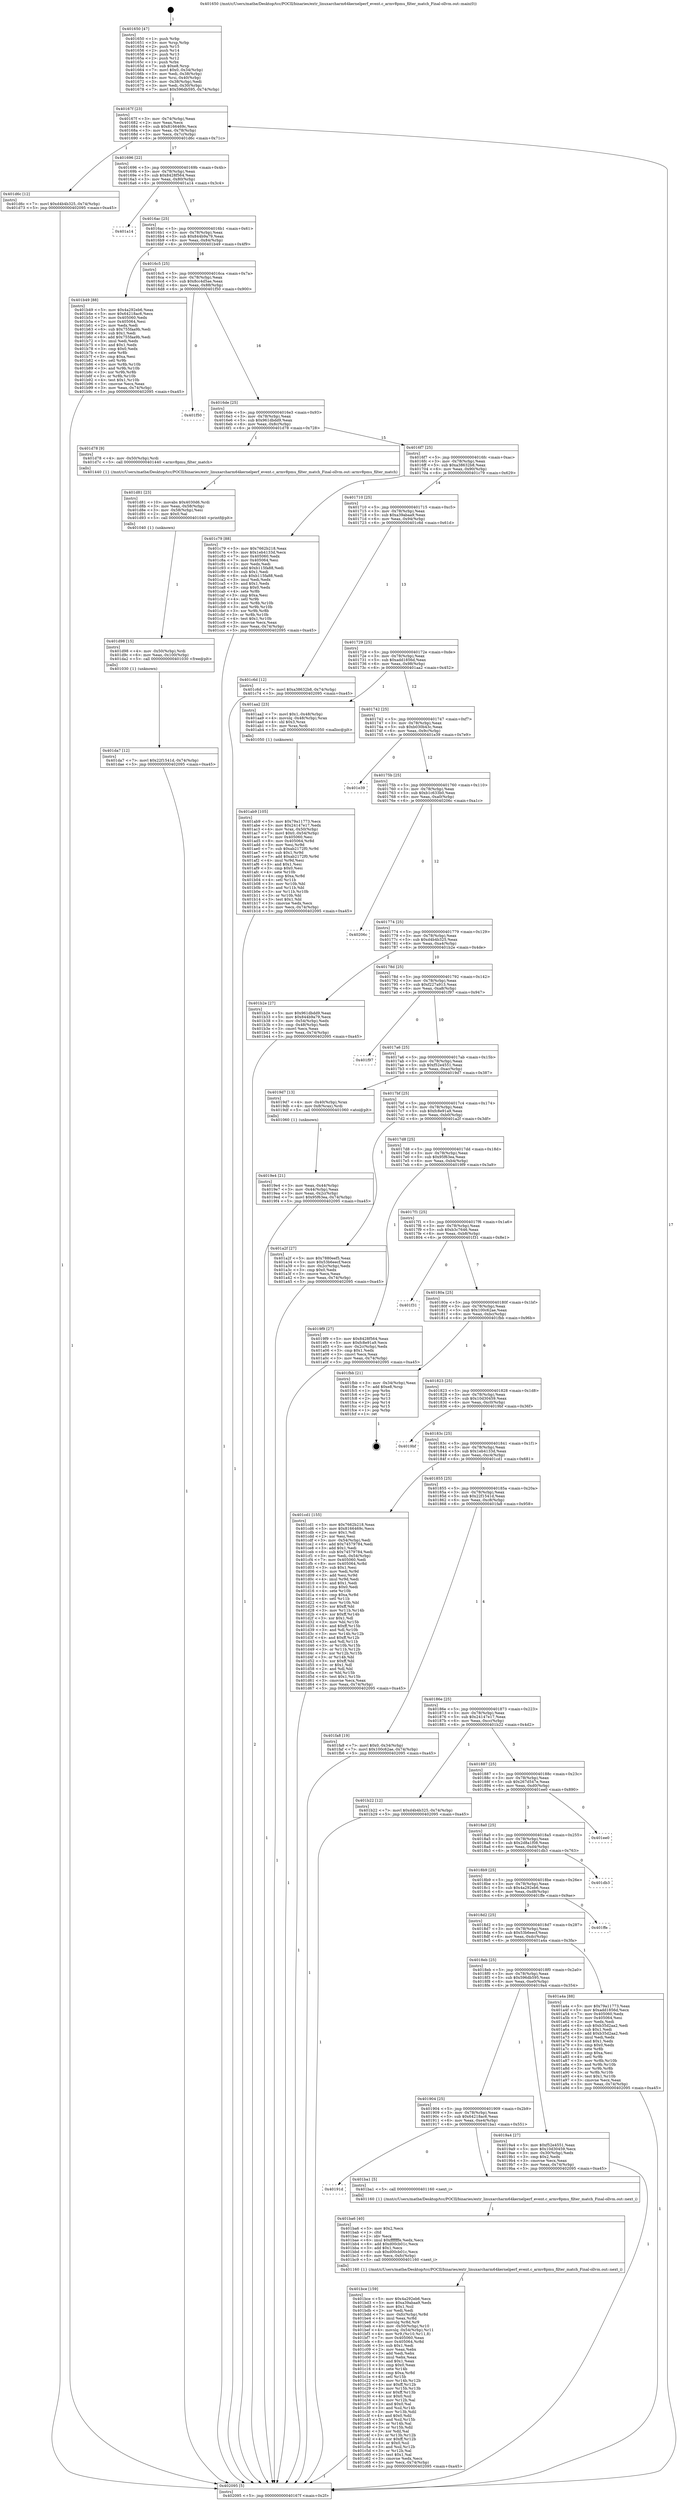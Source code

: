 digraph "0x401650" {
  label = "0x401650 (/mnt/c/Users/mathe/Desktop/tcc/POCII/binaries/extr_linuxarcharm64kernelperf_event.c_armv8pmu_filter_match_Final-ollvm.out::main(0))"
  labelloc = "t"
  node[shape=record]

  Entry [label="",width=0.3,height=0.3,shape=circle,fillcolor=black,style=filled]
  "0x40167f" [label="{
     0x40167f [23]\l
     | [instrs]\l
     &nbsp;&nbsp;0x40167f \<+3\>: mov -0x74(%rbp),%eax\l
     &nbsp;&nbsp;0x401682 \<+2\>: mov %eax,%ecx\l
     &nbsp;&nbsp;0x401684 \<+6\>: sub $0x8166469c,%ecx\l
     &nbsp;&nbsp;0x40168a \<+3\>: mov %eax,-0x78(%rbp)\l
     &nbsp;&nbsp;0x40168d \<+3\>: mov %ecx,-0x7c(%rbp)\l
     &nbsp;&nbsp;0x401690 \<+6\>: je 0000000000401d6c \<main+0x71c\>\l
  }"]
  "0x401d6c" [label="{
     0x401d6c [12]\l
     | [instrs]\l
     &nbsp;&nbsp;0x401d6c \<+7\>: movl $0xd4b4b325,-0x74(%rbp)\l
     &nbsp;&nbsp;0x401d73 \<+5\>: jmp 0000000000402095 \<main+0xa45\>\l
  }"]
  "0x401696" [label="{
     0x401696 [22]\l
     | [instrs]\l
     &nbsp;&nbsp;0x401696 \<+5\>: jmp 000000000040169b \<main+0x4b\>\l
     &nbsp;&nbsp;0x40169b \<+3\>: mov -0x78(%rbp),%eax\l
     &nbsp;&nbsp;0x40169e \<+5\>: sub $0x8428f564,%eax\l
     &nbsp;&nbsp;0x4016a3 \<+3\>: mov %eax,-0x80(%rbp)\l
     &nbsp;&nbsp;0x4016a6 \<+6\>: je 0000000000401a14 \<main+0x3c4\>\l
  }"]
  Exit [label="",width=0.3,height=0.3,shape=circle,fillcolor=black,style=filled,peripheries=2]
  "0x401a14" [label="{
     0x401a14\l
  }", style=dashed]
  "0x4016ac" [label="{
     0x4016ac [25]\l
     | [instrs]\l
     &nbsp;&nbsp;0x4016ac \<+5\>: jmp 00000000004016b1 \<main+0x61\>\l
     &nbsp;&nbsp;0x4016b1 \<+3\>: mov -0x78(%rbp),%eax\l
     &nbsp;&nbsp;0x4016b4 \<+5\>: sub $0x844b9a79,%eax\l
     &nbsp;&nbsp;0x4016b9 \<+6\>: mov %eax,-0x84(%rbp)\l
     &nbsp;&nbsp;0x4016bf \<+6\>: je 0000000000401b49 \<main+0x4f9\>\l
  }"]
  "0x401da7" [label="{
     0x401da7 [12]\l
     | [instrs]\l
     &nbsp;&nbsp;0x401da7 \<+7\>: movl $0x22f1541d,-0x74(%rbp)\l
     &nbsp;&nbsp;0x401dae \<+5\>: jmp 0000000000402095 \<main+0xa45\>\l
  }"]
  "0x401b49" [label="{
     0x401b49 [88]\l
     | [instrs]\l
     &nbsp;&nbsp;0x401b49 \<+5\>: mov $0x4a292eb6,%eax\l
     &nbsp;&nbsp;0x401b4e \<+5\>: mov $0x64218ac6,%ecx\l
     &nbsp;&nbsp;0x401b53 \<+7\>: mov 0x405060,%edx\l
     &nbsp;&nbsp;0x401b5a \<+7\>: mov 0x405064,%esi\l
     &nbsp;&nbsp;0x401b61 \<+2\>: mov %edx,%edi\l
     &nbsp;&nbsp;0x401b63 \<+6\>: sub $0x755faa9b,%edi\l
     &nbsp;&nbsp;0x401b69 \<+3\>: sub $0x1,%edi\l
     &nbsp;&nbsp;0x401b6c \<+6\>: add $0x755faa9b,%edi\l
     &nbsp;&nbsp;0x401b72 \<+3\>: imul %edi,%edx\l
     &nbsp;&nbsp;0x401b75 \<+3\>: and $0x1,%edx\l
     &nbsp;&nbsp;0x401b78 \<+3\>: cmp $0x0,%edx\l
     &nbsp;&nbsp;0x401b7b \<+4\>: sete %r8b\l
     &nbsp;&nbsp;0x401b7f \<+3\>: cmp $0xa,%esi\l
     &nbsp;&nbsp;0x401b82 \<+4\>: setl %r9b\l
     &nbsp;&nbsp;0x401b86 \<+3\>: mov %r8b,%r10b\l
     &nbsp;&nbsp;0x401b89 \<+3\>: and %r9b,%r10b\l
     &nbsp;&nbsp;0x401b8c \<+3\>: xor %r9b,%r8b\l
     &nbsp;&nbsp;0x401b8f \<+3\>: or %r8b,%r10b\l
     &nbsp;&nbsp;0x401b92 \<+4\>: test $0x1,%r10b\l
     &nbsp;&nbsp;0x401b96 \<+3\>: cmovne %ecx,%eax\l
     &nbsp;&nbsp;0x401b99 \<+3\>: mov %eax,-0x74(%rbp)\l
     &nbsp;&nbsp;0x401b9c \<+5\>: jmp 0000000000402095 \<main+0xa45\>\l
  }"]
  "0x4016c5" [label="{
     0x4016c5 [25]\l
     | [instrs]\l
     &nbsp;&nbsp;0x4016c5 \<+5\>: jmp 00000000004016ca \<main+0x7a\>\l
     &nbsp;&nbsp;0x4016ca \<+3\>: mov -0x78(%rbp),%eax\l
     &nbsp;&nbsp;0x4016cd \<+5\>: sub $0x8cc4d5ae,%eax\l
     &nbsp;&nbsp;0x4016d2 \<+6\>: mov %eax,-0x88(%rbp)\l
     &nbsp;&nbsp;0x4016d8 \<+6\>: je 0000000000401f50 \<main+0x900\>\l
  }"]
  "0x401d98" [label="{
     0x401d98 [15]\l
     | [instrs]\l
     &nbsp;&nbsp;0x401d98 \<+4\>: mov -0x50(%rbp),%rdi\l
     &nbsp;&nbsp;0x401d9c \<+6\>: mov %eax,-0x100(%rbp)\l
     &nbsp;&nbsp;0x401da2 \<+5\>: call 0000000000401030 \<free@plt\>\l
     | [calls]\l
     &nbsp;&nbsp;0x401030 \{1\} (unknown)\l
  }"]
  "0x401f50" [label="{
     0x401f50\l
  }", style=dashed]
  "0x4016de" [label="{
     0x4016de [25]\l
     | [instrs]\l
     &nbsp;&nbsp;0x4016de \<+5\>: jmp 00000000004016e3 \<main+0x93\>\l
     &nbsp;&nbsp;0x4016e3 \<+3\>: mov -0x78(%rbp),%eax\l
     &nbsp;&nbsp;0x4016e6 \<+5\>: sub $0x961dbdd9,%eax\l
     &nbsp;&nbsp;0x4016eb \<+6\>: mov %eax,-0x8c(%rbp)\l
     &nbsp;&nbsp;0x4016f1 \<+6\>: je 0000000000401d78 \<main+0x728\>\l
  }"]
  "0x401d81" [label="{
     0x401d81 [23]\l
     | [instrs]\l
     &nbsp;&nbsp;0x401d81 \<+10\>: movabs $0x4030d6,%rdi\l
     &nbsp;&nbsp;0x401d8b \<+3\>: mov %eax,-0x58(%rbp)\l
     &nbsp;&nbsp;0x401d8e \<+3\>: mov -0x58(%rbp),%esi\l
     &nbsp;&nbsp;0x401d91 \<+2\>: mov $0x0,%al\l
     &nbsp;&nbsp;0x401d93 \<+5\>: call 0000000000401040 \<printf@plt\>\l
     | [calls]\l
     &nbsp;&nbsp;0x401040 \{1\} (unknown)\l
  }"]
  "0x401d78" [label="{
     0x401d78 [9]\l
     | [instrs]\l
     &nbsp;&nbsp;0x401d78 \<+4\>: mov -0x50(%rbp),%rdi\l
     &nbsp;&nbsp;0x401d7c \<+5\>: call 0000000000401440 \<armv8pmu_filter_match\>\l
     | [calls]\l
     &nbsp;&nbsp;0x401440 \{1\} (/mnt/c/Users/mathe/Desktop/tcc/POCII/binaries/extr_linuxarcharm64kernelperf_event.c_armv8pmu_filter_match_Final-ollvm.out::armv8pmu_filter_match)\l
  }"]
  "0x4016f7" [label="{
     0x4016f7 [25]\l
     | [instrs]\l
     &nbsp;&nbsp;0x4016f7 \<+5\>: jmp 00000000004016fc \<main+0xac\>\l
     &nbsp;&nbsp;0x4016fc \<+3\>: mov -0x78(%rbp),%eax\l
     &nbsp;&nbsp;0x4016ff \<+5\>: sub $0xa38632b8,%eax\l
     &nbsp;&nbsp;0x401704 \<+6\>: mov %eax,-0x90(%rbp)\l
     &nbsp;&nbsp;0x40170a \<+6\>: je 0000000000401c79 \<main+0x629\>\l
  }"]
  "0x401bce" [label="{
     0x401bce [159]\l
     | [instrs]\l
     &nbsp;&nbsp;0x401bce \<+5\>: mov $0x4a292eb6,%ecx\l
     &nbsp;&nbsp;0x401bd3 \<+5\>: mov $0xa39abaa9,%edx\l
     &nbsp;&nbsp;0x401bd8 \<+3\>: mov $0x1,%sil\l
     &nbsp;&nbsp;0x401bdb \<+2\>: xor %edi,%edi\l
     &nbsp;&nbsp;0x401bdd \<+7\>: mov -0xfc(%rbp),%r8d\l
     &nbsp;&nbsp;0x401be4 \<+4\>: imul %eax,%r8d\l
     &nbsp;&nbsp;0x401be8 \<+3\>: movslq %r8d,%r9\l
     &nbsp;&nbsp;0x401beb \<+4\>: mov -0x50(%rbp),%r10\l
     &nbsp;&nbsp;0x401bef \<+4\>: movslq -0x54(%rbp),%r11\l
     &nbsp;&nbsp;0x401bf3 \<+4\>: mov %r9,(%r10,%r11,8)\l
     &nbsp;&nbsp;0x401bf7 \<+7\>: mov 0x405060,%eax\l
     &nbsp;&nbsp;0x401bfe \<+8\>: mov 0x405064,%r8d\l
     &nbsp;&nbsp;0x401c06 \<+3\>: sub $0x1,%edi\l
     &nbsp;&nbsp;0x401c09 \<+2\>: mov %eax,%ebx\l
     &nbsp;&nbsp;0x401c0b \<+2\>: add %edi,%ebx\l
     &nbsp;&nbsp;0x401c0d \<+3\>: imul %ebx,%eax\l
     &nbsp;&nbsp;0x401c10 \<+3\>: and $0x1,%eax\l
     &nbsp;&nbsp;0x401c13 \<+3\>: cmp $0x0,%eax\l
     &nbsp;&nbsp;0x401c16 \<+4\>: sete %r14b\l
     &nbsp;&nbsp;0x401c1a \<+4\>: cmp $0xa,%r8d\l
     &nbsp;&nbsp;0x401c1e \<+4\>: setl %r15b\l
     &nbsp;&nbsp;0x401c22 \<+3\>: mov %r14b,%r12b\l
     &nbsp;&nbsp;0x401c25 \<+4\>: xor $0xff,%r12b\l
     &nbsp;&nbsp;0x401c29 \<+3\>: mov %r15b,%r13b\l
     &nbsp;&nbsp;0x401c2c \<+4\>: xor $0xff,%r13b\l
     &nbsp;&nbsp;0x401c30 \<+4\>: xor $0x0,%sil\l
     &nbsp;&nbsp;0x401c34 \<+3\>: mov %r12b,%al\l
     &nbsp;&nbsp;0x401c37 \<+2\>: and $0x0,%al\l
     &nbsp;&nbsp;0x401c39 \<+3\>: and %sil,%r14b\l
     &nbsp;&nbsp;0x401c3c \<+3\>: mov %r13b,%dil\l
     &nbsp;&nbsp;0x401c3f \<+4\>: and $0x0,%dil\l
     &nbsp;&nbsp;0x401c43 \<+3\>: and %sil,%r15b\l
     &nbsp;&nbsp;0x401c46 \<+3\>: or %r14b,%al\l
     &nbsp;&nbsp;0x401c49 \<+3\>: or %r15b,%dil\l
     &nbsp;&nbsp;0x401c4c \<+3\>: xor %dil,%al\l
     &nbsp;&nbsp;0x401c4f \<+3\>: or %r13b,%r12b\l
     &nbsp;&nbsp;0x401c52 \<+4\>: xor $0xff,%r12b\l
     &nbsp;&nbsp;0x401c56 \<+4\>: or $0x0,%sil\l
     &nbsp;&nbsp;0x401c5a \<+3\>: and %sil,%r12b\l
     &nbsp;&nbsp;0x401c5d \<+3\>: or %r12b,%al\l
     &nbsp;&nbsp;0x401c60 \<+2\>: test $0x1,%al\l
     &nbsp;&nbsp;0x401c62 \<+3\>: cmovne %edx,%ecx\l
     &nbsp;&nbsp;0x401c65 \<+3\>: mov %ecx,-0x74(%rbp)\l
     &nbsp;&nbsp;0x401c68 \<+5\>: jmp 0000000000402095 \<main+0xa45\>\l
  }"]
  "0x401c79" [label="{
     0x401c79 [88]\l
     | [instrs]\l
     &nbsp;&nbsp;0x401c79 \<+5\>: mov $0x7662b218,%eax\l
     &nbsp;&nbsp;0x401c7e \<+5\>: mov $0x1eb4133d,%ecx\l
     &nbsp;&nbsp;0x401c83 \<+7\>: mov 0x405060,%edx\l
     &nbsp;&nbsp;0x401c8a \<+7\>: mov 0x405064,%esi\l
     &nbsp;&nbsp;0x401c91 \<+2\>: mov %edx,%edi\l
     &nbsp;&nbsp;0x401c93 \<+6\>: add $0xb115fa88,%edi\l
     &nbsp;&nbsp;0x401c99 \<+3\>: sub $0x1,%edi\l
     &nbsp;&nbsp;0x401c9c \<+6\>: sub $0xb115fa88,%edi\l
     &nbsp;&nbsp;0x401ca2 \<+3\>: imul %edi,%edx\l
     &nbsp;&nbsp;0x401ca5 \<+3\>: and $0x1,%edx\l
     &nbsp;&nbsp;0x401ca8 \<+3\>: cmp $0x0,%edx\l
     &nbsp;&nbsp;0x401cab \<+4\>: sete %r8b\l
     &nbsp;&nbsp;0x401caf \<+3\>: cmp $0xa,%esi\l
     &nbsp;&nbsp;0x401cb2 \<+4\>: setl %r9b\l
     &nbsp;&nbsp;0x401cb6 \<+3\>: mov %r8b,%r10b\l
     &nbsp;&nbsp;0x401cb9 \<+3\>: and %r9b,%r10b\l
     &nbsp;&nbsp;0x401cbc \<+3\>: xor %r9b,%r8b\l
     &nbsp;&nbsp;0x401cbf \<+3\>: or %r8b,%r10b\l
     &nbsp;&nbsp;0x401cc2 \<+4\>: test $0x1,%r10b\l
     &nbsp;&nbsp;0x401cc6 \<+3\>: cmovne %ecx,%eax\l
     &nbsp;&nbsp;0x401cc9 \<+3\>: mov %eax,-0x74(%rbp)\l
     &nbsp;&nbsp;0x401ccc \<+5\>: jmp 0000000000402095 \<main+0xa45\>\l
  }"]
  "0x401710" [label="{
     0x401710 [25]\l
     | [instrs]\l
     &nbsp;&nbsp;0x401710 \<+5\>: jmp 0000000000401715 \<main+0xc5\>\l
     &nbsp;&nbsp;0x401715 \<+3\>: mov -0x78(%rbp),%eax\l
     &nbsp;&nbsp;0x401718 \<+5\>: sub $0xa39abaa9,%eax\l
     &nbsp;&nbsp;0x40171d \<+6\>: mov %eax,-0x94(%rbp)\l
     &nbsp;&nbsp;0x401723 \<+6\>: je 0000000000401c6d \<main+0x61d\>\l
  }"]
  "0x401ba6" [label="{
     0x401ba6 [40]\l
     | [instrs]\l
     &nbsp;&nbsp;0x401ba6 \<+5\>: mov $0x2,%ecx\l
     &nbsp;&nbsp;0x401bab \<+1\>: cltd\l
     &nbsp;&nbsp;0x401bac \<+2\>: idiv %ecx\l
     &nbsp;&nbsp;0x401bae \<+6\>: imul $0xfffffffe,%edx,%ecx\l
     &nbsp;&nbsp;0x401bb4 \<+6\>: add $0xd00cb01c,%ecx\l
     &nbsp;&nbsp;0x401bba \<+3\>: add $0x1,%ecx\l
     &nbsp;&nbsp;0x401bbd \<+6\>: sub $0xd00cb01c,%ecx\l
     &nbsp;&nbsp;0x401bc3 \<+6\>: mov %ecx,-0xfc(%rbp)\l
     &nbsp;&nbsp;0x401bc9 \<+5\>: call 0000000000401160 \<next_i\>\l
     | [calls]\l
     &nbsp;&nbsp;0x401160 \{1\} (/mnt/c/Users/mathe/Desktop/tcc/POCII/binaries/extr_linuxarcharm64kernelperf_event.c_armv8pmu_filter_match_Final-ollvm.out::next_i)\l
  }"]
  "0x401c6d" [label="{
     0x401c6d [12]\l
     | [instrs]\l
     &nbsp;&nbsp;0x401c6d \<+7\>: movl $0xa38632b8,-0x74(%rbp)\l
     &nbsp;&nbsp;0x401c74 \<+5\>: jmp 0000000000402095 \<main+0xa45\>\l
  }"]
  "0x401729" [label="{
     0x401729 [25]\l
     | [instrs]\l
     &nbsp;&nbsp;0x401729 \<+5\>: jmp 000000000040172e \<main+0xde\>\l
     &nbsp;&nbsp;0x40172e \<+3\>: mov -0x78(%rbp),%eax\l
     &nbsp;&nbsp;0x401731 \<+5\>: sub $0xadd1856d,%eax\l
     &nbsp;&nbsp;0x401736 \<+6\>: mov %eax,-0x98(%rbp)\l
     &nbsp;&nbsp;0x40173c \<+6\>: je 0000000000401aa2 \<main+0x452\>\l
  }"]
  "0x40191d" [label="{
     0x40191d\l
  }", style=dashed]
  "0x401aa2" [label="{
     0x401aa2 [23]\l
     | [instrs]\l
     &nbsp;&nbsp;0x401aa2 \<+7\>: movl $0x1,-0x48(%rbp)\l
     &nbsp;&nbsp;0x401aa9 \<+4\>: movslq -0x48(%rbp),%rax\l
     &nbsp;&nbsp;0x401aad \<+4\>: shl $0x3,%rax\l
     &nbsp;&nbsp;0x401ab1 \<+3\>: mov %rax,%rdi\l
     &nbsp;&nbsp;0x401ab4 \<+5\>: call 0000000000401050 \<malloc@plt\>\l
     | [calls]\l
     &nbsp;&nbsp;0x401050 \{1\} (unknown)\l
  }"]
  "0x401742" [label="{
     0x401742 [25]\l
     | [instrs]\l
     &nbsp;&nbsp;0x401742 \<+5\>: jmp 0000000000401747 \<main+0xf7\>\l
     &nbsp;&nbsp;0x401747 \<+3\>: mov -0x78(%rbp),%eax\l
     &nbsp;&nbsp;0x40174a \<+5\>: sub $0xb030b43c,%eax\l
     &nbsp;&nbsp;0x40174f \<+6\>: mov %eax,-0x9c(%rbp)\l
     &nbsp;&nbsp;0x401755 \<+6\>: je 0000000000401e39 \<main+0x7e9\>\l
  }"]
  "0x401ba1" [label="{
     0x401ba1 [5]\l
     | [instrs]\l
     &nbsp;&nbsp;0x401ba1 \<+5\>: call 0000000000401160 \<next_i\>\l
     | [calls]\l
     &nbsp;&nbsp;0x401160 \{1\} (/mnt/c/Users/mathe/Desktop/tcc/POCII/binaries/extr_linuxarcharm64kernelperf_event.c_armv8pmu_filter_match_Final-ollvm.out::next_i)\l
  }"]
  "0x401e39" [label="{
     0x401e39\l
  }", style=dashed]
  "0x40175b" [label="{
     0x40175b [25]\l
     | [instrs]\l
     &nbsp;&nbsp;0x40175b \<+5\>: jmp 0000000000401760 \<main+0x110\>\l
     &nbsp;&nbsp;0x401760 \<+3\>: mov -0x78(%rbp),%eax\l
     &nbsp;&nbsp;0x401763 \<+5\>: sub $0xb1c633b0,%eax\l
     &nbsp;&nbsp;0x401768 \<+6\>: mov %eax,-0xa0(%rbp)\l
     &nbsp;&nbsp;0x40176e \<+6\>: je 000000000040206c \<main+0xa1c\>\l
  }"]
  "0x401ab9" [label="{
     0x401ab9 [105]\l
     | [instrs]\l
     &nbsp;&nbsp;0x401ab9 \<+5\>: mov $0x79a11773,%ecx\l
     &nbsp;&nbsp;0x401abe \<+5\>: mov $0x24147e17,%edx\l
     &nbsp;&nbsp;0x401ac3 \<+4\>: mov %rax,-0x50(%rbp)\l
     &nbsp;&nbsp;0x401ac7 \<+7\>: movl $0x0,-0x54(%rbp)\l
     &nbsp;&nbsp;0x401ace \<+7\>: mov 0x405060,%esi\l
     &nbsp;&nbsp;0x401ad5 \<+8\>: mov 0x405064,%r8d\l
     &nbsp;&nbsp;0x401add \<+3\>: mov %esi,%r9d\l
     &nbsp;&nbsp;0x401ae0 \<+7\>: sub $0xab2172f0,%r9d\l
     &nbsp;&nbsp;0x401ae7 \<+4\>: sub $0x1,%r9d\l
     &nbsp;&nbsp;0x401aeb \<+7\>: add $0xab2172f0,%r9d\l
     &nbsp;&nbsp;0x401af2 \<+4\>: imul %r9d,%esi\l
     &nbsp;&nbsp;0x401af6 \<+3\>: and $0x1,%esi\l
     &nbsp;&nbsp;0x401af9 \<+3\>: cmp $0x0,%esi\l
     &nbsp;&nbsp;0x401afc \<+4\>: sete %r10b\l
     &nbsp;&nbsp;0x401b00 \<+4\>: cmp $0xa,%r8d\l
     &nbsp;&nbsp;0x401b04 \<+4\>: setl %r11b\l
     &nbsp;&nbsp;0x401b08 \<+3\>: mov %r10b,%bl\l
     &nbsp;&nbsp;0x401b0b \<+3\>: and %r11b,%bl\l
     &nbsp;&nbsp;0x401b0e \<+3\>: xor %r11b,%r10b\l
     &nbsp;&nbsp;0x401b11 \<+3\>: or %r10b,%bl\l
     &nbsp;&nbsp;0x401b14 \<+3\>: test $0x1,%bl\l
     &nbsp;&nbsp;0x401b17 \<+3\>: cmovne %edx,%ecx\l
     &nbsp;&nbsp;0x401b1a \<+3\>: mov %ecx,-0x74(%rbp)\l
     &nbsp;&nbsp;0x401b1d \<+5\>: jmp 0000000000402095 \<main+0xa45\>\l
  }"]
  "0x40206c" [label="{
     0x40206c\l
  }", style=dashed]
  "0x401774" [label="{
     0x401774 [25]\l
     | [instrs]\l
     &nbsp;&nbsp;0x401774 \<+5\>: jmp 0000000000401779 \<main+0x129\>\l
     &nbsp;&nbsp;0x401779 \<+3\>: mov -0x78(%rbp),%eax\l
     &nbsp;&nbsp;0x40177c \<+5\>: sub $0xd4b4b325,%eax\l
     &nbsp;&nbsp;0x401781 \<+6\>: mov %eax,-0xa4(%rbp)\l
     &nbsp;&nbsp;0x401787 \<+6\>: je 0000000000401b2e \<main+0x4de\>\l
  }"]
  "0x4019e4" [label="{
     0x4019e4 [21]\l
     | [instrs]\l
     &nbsp;&nbsp;0x4019e4 \<+3\>: mov %eax,-0x44(%rbp)\l
     &nbsp;&nbsp;0x4019e7 \<+3\>: mov -0x44(%rbp),%eax\l
     &nbsp;&nbsp;0x4019ea \<+3\>: mov %eax,-0x2c(%rbp)\l
     &nbsp;&nbsp;0x4019ed \<+7\>: movl $0x95f63ea,-0x74(%rbp)\l
     &nbsp;&nbsp;0x4019f4 \<+5\>: jmp 0000000000402095 \<main+0xa45\>\l
  }"]
  "0x401b2e" [label="{
     0x401b2e [27]\l
     | [instrs]\l
     &nbsp;&nbsp;0x401b2e \<+5\>: mov $0x961dbdd9,%eax\l
     &nbsp;&nbsp;0x401b33 \<+5\>: mov $0x844b9a79,%ecx\l
     &nbsp;&nbsp;0x401b38 \<+3\>: mov -0x54(%rbp),%edx\l
     &nbsp;&nbsp;0x401b3b \<+3\>: cmp -0x48(%rbp),%edx\l
     &nbsp;&nbsp;0x401b3e \<+3\>: cmovl %ecx,%eax\l
     &nbsp;&nbsp;0x401b41 \<+3\>: mov %eax,-0x74(%rbp)\l
     &nbsp;&nbsp;0x401b44 \<+5\>: jmp 0000000000402095 \<main+0xa45\>\l
  }"]
  "0x40178d" [label="{
     0x40178d [25]\l
     | [instrs]\l
     &nbsp;&nbsp;0x40178d \<+5\>: jmp 0000000000401792 \<main+0x142\>\l
     &nbsp;&nbsp;0x401792 \<+3\>: mov -0x78(%rbp),%eax\l
     &nbsp;&nbsp;0x401795 \<+5\>: sub $0xf227a913,%eax\l
     &nbsp;&nbsp;0x40179a \<+6\>: mov %eax,-0xa8(%rbp)\l
     &nbsp;&nbsp;0x4017a0 \<+6\>: je 0000000000401f97 \<main+0x947\>\l
  }"]
  "0x401650" [label="{
     0x401650 [47]\l
     | [instrs]\l
     &nbsp;&nbsp;0x401650 \<+1\>: push %rbp\l
     &nbsp;&nbsp;0x401651 \<+3\>: mov %rsp,%rbp\l
     &nbsp;&nbsp;0x401654 \<+2\>: push %r15\l
     &nbsp;&nbsp;0x401656 \<+2\>: push %r14\l
     &nbsp;&nbsp;0x401658 \<+2\>: push %r13\l
     &nbsp;&nbsp;0x40165a \<+2\>: push %r12\l
     &nbsp;&nbsp;0x40165c \<+1\>: push %rbx\l
     &nbsp;&nbsp;0x40165d \<+7\>: sub $0xe8,%rsp\l
     &nbsp;&nbsp;0x401664 \<+7\>: movl $0x0,-0x34(%rbp)\l
     &nbsp;&nbsp;0x40166b \<+3\>: mov %edi,-0x38(%rbp)\l
     &nbsp;&nbsp;0x40166e \<+4\>: mov %rsi,-0x40(%rbp)\l
     &nbsp;&nbsp;0x401672 \<+3\>: mov -0x38(%rbp),%edi\l
     &nbsp;&nbsp;0x401675 \<+3\>: mov %edi,-0x30(%rbp)\l
     &nbsp;&nbsp;0x401678 \<+7\>: movl $0x596db595,-0x74(%rbp)\l
  }"]
  "0x401f97" [label="{
     0x401f97\l
  }", style=dashed]
  "0x4017a6" [label="{
     0x4017a6 [25]\l
     | [instrs]\l
     &nbsp;&nbsp;0x4017a6 \<+5\>: jmp 00000000004017ab \<main+0x15b\>\l
     &nbsp;&nbsp;0x4017ab \<+3\>: mov -0x78(%rbp),%eax\l
     &nbsp;&nbsp;0x4017ae \<+5\>: sub $0xf52e4551,%eax\l
     &nbsp;&nbsp;0x4017b3 \<+6\>: mov %eax,-0xac(%rbp)\l
     &nbsp;&nbsp;0x4017b9 \<+6\>: je 00000000004019d7 \<main+0x387\>\l
  }"]
  "0x402095" [label="{
     0x402095 [5]\l
     | [instrs]\l
     &nbsp;&nbsp;0x402095 \<+5\>: jmp 000000000040167f \<main+0x2f\>\l
  }"]
  "0x4019d7" [label="{
     0x4019d7 [13]\l
     | [instrs]\l
     &nbsp;&nbsp;0x4019d7 \<+4\>: mov -0x40(%rbp),%rax\l
     &nbsp;&nbsp;0x4019db \<+4\>: mov 0x8(%rax),%rdi\l
     &nbsp;&nbsp;0x4019df \<+5\>: call 0000000000401060 \<atoi@plt\>\l
     | [calls]\l
     &nbsp;&nbsp;0x401060 \{1\} (unknown)\l
  }"]
  "0x4017bf" [label="{
     0x4017bf [25]\l
     | [instrs]\l
     &nbsp;&nbsp;0x4017bf \<+5\>: jmp 00000000004017c4 \<main+0x174\>\l
     &nbsp;&nbsp;0x4017c4 \<+3\>: mov -0x78(%rbp),%eax\l
     &nbsp;&nbsp;0x4017c7 \<+5\>: sub $0xfc8e91a9,%eax\l
     &nbsp;&nbsp;0x4017cc \<+6\>: mov %eax,-0xb0(%rbp)\l
     &nbsp;&nbsp;0x4017d2 \<+6\>: je 0000000000401a2f \<main+0x3df\>\l
  }"]
  "0x401904" [label="{
     0x401904 [25]\l
     | [instrs]\l
     &nbsp;&nbsp;0x401904 \<+5\>: jmp 0000000000401909 \<main+0x2b9\>\l
     &nbsp;&nbsp;0x401909 \<+3\>: mov -0x78(%rbp),%eax\l
     &nbsp;&nbsp;0x40190c \<+5\>: sub $0x64218ac6,%eax\l
     &nbsp;&nbsp;0x401911 \<+6\>: mov %eax,-0xe4(%rbp)\l
     &nbsp;&nbsp;0x401917 \<+6\>: je 0000000000401ba1 \<main+0x551\>\l
  }"]
  "0x401a2f" [label="{
     0x401a2f [27]\l
     | [instrs]\l
     &nbsp;&nbsp;0x401a2f \<+5\>: mov $0x7880eef5,%eax\l
     &nbsp;&nbsp;0x401a34 \<+5\>: mov $0x53b6eecf,%ecx\l
     &nbsp;&nbsp;0x401a39 \<+3\>: mov -0x2c(%rbp),%edx\l
     &nbsp;&nbsp;0x401a3c \<+3\>: cmp $0x0,%edx\l
     &nbsp;&nbsp;0x401a3f \<+3\>: cmove %ecx,%eax\l
     &nbsp;&nbsp;0x401a42 \<+3\>: mov %eax,-0x74(%rbp)\l
     &nbsp;&nbsp;0x401a45 \<+5\>: jmp 0000000000402095 \<main+0xa45\>\l
  }"]
  "0x4017d8" [label="{
     0x4017d8 [25]\l
     | [instrs]\l
     &nbsp;&nbsp;0x4017d8 \<+5\>: jmp 00000000004017dd \<main+0x18d\>\l
     &nbsp;&nbsp;0x4017dd \<+3\>: mov -0x78(%rbp),%eax\l
     &nbsp;&nbsp;0x4017e0 \<+5\>: sub $0x95f63ea,%eax\l
     &nbsp;&nbsp;0x4017e5 \<+6\>: mov %eax,-0xb4(%rbp)\l
     &nbsp;&nbsp;0x4017eb \<+6\>: je 00000000004019f9 \<main+0x3a9\>\l
  }"]
  "0x4019a4" [label="{
     0x4019a4 [27]\l
     | [instrs]\l
     &nbsp;&nbsp;0x4019a4 \<+5\>: mov $0xf52e4551,%eax\l
     &nbsp;&nbsp;0x4019a9 \<+5\>: mov $0x10d30459,%ecx\l
     &nbsp;&nbsp;0x4019ae \<+3\>: mov -0x30(%rbp),%edx\l
     &nbsp;&nbsp;0x4019b1 \<+3\>: cmp $0x2,%edx\l
     &nbsp;&nbsp;0x4019b4 \<+3\>: cmovne %ecx,%eax\l
     &nbsp;&nbsp;0x4019b7 \<+3\>: mov %eax,-0x74(%rbp)\l
     &nbsp;&nbsp;0x4019ba \<+5\>: jmp 0000000000402095 \<main+0xa45\>\l
  }"]
  "0x4019f9" [label="{
     0x4019f9 [27]\l
     | [instrs]\l
     &nbsp;&nbsp;0x4019f9 \<+5\>: mov $0x8428f564,%eax\l
     &nbsp;&nbsp;0x4019fe \<+5\>: mov $0xfc8e91a9,%ecx\l
     &nbsp;&nbsp;0x401a03 \<+3\>: mov -0x2c(%rbp),%edx\l
     &nbsp;&nbsp;0x401a06 \<+3\>: cmp $0x1,%edx\l
     &nbsp;&nbsp;0x401a09 \<+3\>: cmovl %ecx,%eax\l
     &nbsp;&nbsp;0x401a0c \<+3\>: mov %eax,-0x74(%rbp)\l
     &nbsp;&nbsp;0x401a0f \<+5\>: jmp 0000000000402095 \<main+0xa45\>\l
  }"]
  "0x4017f1" [label="{
     0x4017f1 [25]\l
     | [instrs]\l
     &nbsp;&nbsp;0x4017f1 \<+5\>: jmp 00000000004017f6 \<main+0x1a6\>\l
     &nbsp;&nbsp;0x4017f6 \<+3\>: mov -0x78(%rbp),%eax\l
     &nbsp;&nbsp;0x4017f9 \<+5\>: sub $0xb3c7646,%eax\l
     &nbsp;&nbsp;0x4017fe \<+6\>: mov %eax,-0xb8(%rbp)\l
     &nbsp;&nbsp;0x401804 \<+6\>: je 0000000000401f31 \<main+0x8e1\>\l
  }"]
  "0x4018eb" [label="{
     0x4018eb [25]\l
     | [instrs]\l
     &nbsp;&nbsp;0x4018eb \<+5\>: jmp 00000000004018f0 \<main+0x2a0\>\l
     &nbsp;&nbsp;0x4018f0 \<+3\>: mov -0x78(%rbp),%eax\l
     &nbsp;&nbsp;0x4018f3 \<+5\>: sub $0x596db595,%eax\l
     &nbsp;&nbsp;0x4018f8 \<+6\>: mov %eax,-0xe0(%rbp)\l
     &nbsp;&nbsp;0x4018fe \<+6\>: je 00000000004019a4 \<main+0x354\>\l
  }"]
  "0x401f31" [label="{
     0x401f31\l
  }", style=dashed]
  "0x40180a" [label="{
     0x40180a [25]\l
     | [instrs]\l
     &nbsp;&nbsp;0x40180a \<+5\>: jmp 000000000040180f \<main+0x1bf\>\l
     &nbsp;&nbsp;0x40180f \<+3\>: mov -0x78(%rbp),%eax\l
     &nbsp;&nbsp;0x401812 \<+5\>: sub $0x100c62ae,%eax\l
     &nbsp;&nbsp;0x401817 \<+6\>: mov %eax,-0xbc(%rbp)\l
     &nbsp;&nbsp;0x40181d \<+6\>: je 0000000000401fbb \<main+0x96b\>\l
  }"]
  "0x401a4a" [label="{
     0x401a4a [88]\l
     | [instrs]\l
     &nbsp;&nbsp;0x401a4a \<+5\>: mov $0x79a11773,%eax\l
     &nbsp;&nbsp;0x401a4f \<+5\>: mov $0xadd1856d,%ecx\l
     &nbsp;&nbsp;0x401a54 \<+7\>: mov 0x405060,%edx\l
     &nbsp;&nbsp;0x401a5b \<+7\>: mov 0x405064,%esi\l
     &nbsp;&nbsp;0x401a62 \<+2\>: mov %edx,%edi\l
     &nbsp;&nbsp;0x401a64 \<+6\>: sub $0xb35d2aa2,%edi\l
     &nbsp;&nbsp;0x401a6a \<+3\>: sub $0x1,%edi\l
     &nbsp;&nbsp;0x401a6d \<+6\>: add $0xb35d2aa2,%edi\l
     &nbsp;&nbsp;0x401a73 \<+3\>: imul %edi,%edx\l
     &nbsp;&nbsp;0x401a76 \<+3\>: and $0x1,%edx\l
     &nbsp;&nbsp;0x401a79 \<+3\>: cmp $0x0,%edx\l
     &nbsp;&nbsp;0x401a7c \<+4\>: sete %r8b\l
     &nbsp;&nbsp;0x401a80 \<+3\>: cmp $0xa,%esi\l
     &nbsp;&nbsp;0x401a83 \<+4\>: setl %r9b\l
     &nbsp;&nbsp;0x401a87 \<+3\>: mov %r8b,%r10b\l
     &nbsp;&nbsp;0x401a8a \<+3\>: and %r9b,%r10b\l
     &nbsp;&nbsp;0x401a8d \<+3\>: xor %r9b,%r8b\l
     &nbsp;&nbsp;0x401a90 \<+3\>: or %r8b,%r10b\l
     &nbsp;&nbsp;0x401a93 \<+4\>: test $0x1,%r10b\l
     &nbsp;&nbsp;0x401a97 \<+3\>: cmovne %ecx,%eax\l
     &nbsp;&nbsp;0x401a9a \<+3\>: mov %eax,-0x74(%rbp)\l
     &nbsp;&nbsp;0x401a9d \<+5\>: jmp 0000000000402095 \<main+0xa45\>\l
  }"]
  "0x401fbb" [label="{
     0x401fbb [21]\l
     | [instrs]\l
     &nbsp;&nbsp;0x401fbb \<+3\>: mov -0x34(%rbp),%eax\l
     &nbsp;&nbsp;0x401fbe \<+7\>: add $0xe8,%rsp\l
     &nbsp;&nbsp;0x401fc5 \<+1\>: pop %rbx\l
     &nbsp;&nbsp;0x401fc6 \<+2\>: pop %r12\l
     &nbsp;&nbsp;0x401fc8 \<+2\>: pop %r13\l
     &nbsp;&nbsp;0x401fca \<+2\>: pop %r14\l
     &nbsp;&nbsp;0x401fcc \<+2\>: pop %r15\l
     &nbsp;&nbsp;0x401fce \<+1\>: pop %rbp\l
     &nbsp;&nbsp;0x401fcf \<+1\>: ret\l
  }"]
  "0x401823" [label="{
     0x401823 [25]\l
     | [instrs]\l
     &nbsp;&nbsp;0x401823 \<+5\>: jmp 0000000000401828 \<main+0x1d8\>\l
     &nbsp;&nbsp;0x401828 \<+3\>: mov -0x78(%rbp),%eax\l
     &nbsp;&nbsp;0x40182b \<+5\>: sub $0x10d30459,%eax\l
     &nbsp;&nbsp;0x401830 \<+6\>: mov %eax,-0xc0(%rbp)\l
     &nbsp;&nbsp;0x401836 \<+6\>: je 00000000004019bf \<main+0x36f\>\l
  }"]
  "0x4018d2" [label="{
     0x4018d2 [25]\l
     | [instrs]\l
     &nbsp;&nbsp;0x4018d2 \<+5\>: jmp 00000000004018d7 \<main+0x287\>\l
     &nbsp;&nbsp;0x4018d7 \<+3\>: mov -0x78(%rbp),%eax\l
     &nbsp;&nbsp;0x4018da \<+5\>: sub $0x53b6eecf,%eax\l
     &nbsp;&nbsp;0x4018df \<+6\>: mov %eax,-0xdc(%rbp)\l
     &nbsp;&nbsp;0x4018e5 \<+6\>: je 0000000000401a4a \<main+0x3fa\>\l
  }"]
  "0x4019bf" [label="{
     0x4019bf\l
  }", style=dashed]
  "0x40183c" [label="{
     0x40183c [25]\l
     | [instrs]\l
     &nbsp;&nbsp;0x40183c \<+5\>: jmp 0000000000401841 \<main+0x1f1\>\l
     &nbsp;&nbsp;0x401841 \<+3\>: mov -0x78(%rbp),%eax\l
     &nbsp;&nbsp;0x401844 \<+5\>: sub $0x1eb4133d,%eax\l
     &nbsp;&nbsp;0x401849 \<+6\>: mov %eax,-0xc4(%rbp)\l
     &nbsp;&nbsp;0x40184f \<+6\>: je 0000000000401cd1 \<main+0x681\>\l
  }"]
  "0x401ffe" [label="{
     0x401ffe\l
  }", style=dashed]
  "0x401cd1" [label="{
     0x401cd1 [155]\l
     | [instrs]\l
     &nbsp;&nbsp;0x401cd1 \<+5\>: mov $0x7662b218,%eax\l
     &nbsp;&nbsp;0x401cd6 \<+5\>: mov $0x8166469c,%ecx\l
     &nbsp;&nbsp;0x401cdb \<+2\>: mov $0x1,%dl\l
     &nbsp;&nbsp;0x401cdd \<+2\>: xor %esi,%esi\l
     &nbsp;&nbsp;0x401cdf \<+3\>: mov -0x54(%rbp),%edi\l
     &nbsp;&nbsp;0x401ce2 \<+6\>: add $0x74579784,%edi\l
     &nbsp;&nbsp;0x401ce8 \<+3\>: add $0x1,%edi\l
     &nbsp;&nbsp;0x401ceb \<+6\>: sub $0x74579784,%edi\l
     &nbsp;&nbsp;0x401cf1 \<+3\>: mov %edi,-0x54(%rbp)\l
     &nbsp;&nbsp;0x401cf4 \<+7\>: mov 0x405060,%edi\l
     &nbsp;&nbsp;0x401cfb \<+8\>: mov 0x405064,%r8d\l
     &nbsp;&nbsp;0x401d03 \<+3\>: sub $0x1,%esi\l
     &nbsp;&nbsp;0x401d06 \<+3\>: mov %edi,%r9d\l
     &nbsp;&nbsp;0x401d09 \<+3\>: add %esi,%r9d\l
     &nbsp;&nbsp;0x401d0c \<+4\>: imul %r9d,%edi\l
     &nbsp;&nbsp;0x401d10 \<+3\>: and $0x1,%edi\l
     &nbsp;&nbsp;0x401d13 \<+3\>: cmp $0x0,%edi\l
     &nbsp;&nbsp;0x401d16 \<+4\>: sete %r10b\l
     &nbsp;&nbsp;0x401d1a \<+4\>: cmp $0xa,%r8d\l
     &nbsp;&nbsp;0x401d1e \<+4\>: setl %r11b\l
     &nbsp;&nbsp;0x401d22 \<+3\>: mov %r10b,%bl\l
     &nbsp;&nbsp;0x401d25 \<+3\>: xor $0xff,%bl\l
     &nbsp;&nbsp;0x401d28 \<+3\>: mov %r11b,%r14b\l
     &nbsp;&nbsp;0x401d2b \<+4\>: xor $0xff,%r14b\l
     &nbsp;&nbsp;0x401d2f \<+3\>: xor $0x1,%dl\l
     &nbsp;&nbsp;0x401d32 \<+3\>: mov %bl,%r15b\l
     &nbsp;&nbsp;0x401d35 \<+4\>: and $0xff,%r15b\l
     &nbsp;&nbsp;0x401d39 \<+3\>: and %dl,%r10b\l
     &nbsp;&nbsp;0x401d3c \<+3\>: mov %r14b,%r12b\l
     &nbsp;&nbsp;0x401d3f \<+4\>: and $0xff,%r12b\l
     &nbsp;&nbsp;0x401d43 \<+3\>: and %dl,%r11b\l
     &nbsp;&nbsp;0x401d46 \<+3\>: or %r10b,%r15b\l
     &nbsp;&nbsp;0x401d49 \<+3\>: or %r11b,%r12b\l
     &nbsp;&nbsp;0x401d4c \<+3\>: xor %r12b,%r15b\l
     &nbsp;&nbsp;0x401d4f \<+3\>: or %r14b,%bl\l
     &nbsp;&nbsp;0x401d52 \<+3\>: xor $0xff,%bl\l
     &nbsp;&nbsp;0x401d55 \<+3\>: or $0x1,%dl\l
     &nbsp;&nbsp;0x401d58 \<+2\>: and %dl,%bl\l
     &nbsp;&nbsp;0x401d5a \<+3\>: or %bl,%r15b\l
     &nbsp;&nbsp;0x401d5d \<+4\>: test $0x1,%r15b\l
     &nbsp;&nbsp;0x401d61 \<+3\>: cmovne %ecx,%eax\l
     &nbsp;&nbsp;0x401d64 \<+3\>: mov %eax,-0x74(%rbp)\l
     &nbsp;&nbsp;0x401d67 \<+5\>: jmp 0000000000402095 \<main+0xa45\>\l
  }"]
  "0x401855" [label="{
     0x401855 [25]\l
     | [instrs]\l
     &nbsp;&nbsp;0x401855 \<+5\>: jmp 000000000040185a \<main+0x20a\>\l
     &nbsp;&nbsp;0x40185a \<+3\>: mov -0x78(%rbp),%eax\l
     &nbsp;&nbsp;0x40185d \<+5\>: sub $0x22f1541d,%eax\l
     &nbsp;&nbsp;0x401862 \<+6\>: mov %eax,-0xc8(%rbp)\l
     &nbsp;&nbsp;0x401868 \<+6\>: je 0000000000401fa8 \<main+0x958\>\l
  }"]
  "0x4018b9" [label="{
     0x4018b9 [25]\l
     | [instrs]\l
     &nbsp;&nbsp;0x4018b9 \<+5\>: jmp 00000000004018be \<main+0x26e\>\l
     &nbsp;&nbsp;0x4018be \<+3\>: mov -0x78(%rbp),%eax\l
     &nbsp;&nbsp;0x4018c1 \<+5\>: sub $0x4a292eb6,%eax\l
     &nbsp;&nbsp;0x4018c6 \<+6\>: mov %eax,-0xd8(%rbp)\l
     &nbsp;&nbsp;0x4018cc \<+6\>: je 0000000000401ffe \<main+0x9ae\>\l
  }"]
  "0x401fa8" [label="{
     0x401fa8 [19]\l
     | [instrs]\l
     &nbsp;&nbsp;0x401fa8 \<+7\>: movl $0x0,-0x34(%rbp)\l
     &nbsp;&nbsp;0x401faf \<+7\>: movl $0x100c62ae,-0x74(%rbp)\l
     &nbsp;&nbsp;0x401fb6 \<+5\>: jmp 0000000000402095 \<main+0xa45\>\l
  }"]
  "0x40186e" [label="{
     0x40186e [25]\l
     | [instrs]\l
     &nbsp;&nbsp;0x40186e \<+5\>: jmp 0000000000401873 \<main+0x223\>\l
     &nbsp;&nbsp;0x401873 \<+3\>: mov -0x78(%rbp),%eax\l
     &nbsp;&nbsp;0x401876 \<+5\>: sub $0x24147e17,%eax\l
     &nbsp;&nbsp;0x40187b \<+6\>: mov %eax,-0xcc(%rbp)\l
     &nbsp;&nbsp;0x401881 \<+6\>: je 0000000000401b22 \<main+0x4d2\>\l
  }"]
  "0x401db3" [label="{
     0x401db3\l
  }", style=dashed]
  "0x401b22" [label="{
     0x401b22 [12]\l
     | [instrs]\l
     &nbsp;&nbsp;0x401b22 \<+7\>: movl $0xd4b4b325,-0x74(%rbp)\l
     &nbsp;&nbsp;0x401b29 \<+5\>: jmp 0000000000402095 \<main+0xa45\>\l
  }"]
  "0x401887" [label="{
     0x401887 [25]\l
     | [instrs]\l
     &nbsp;&nbsp;0x401887 \<+5\>: jmp 000000000040188c \<main+0x23c\>\l
     &nbsp;&nbsp;0x40188c \<+3\>: mov -0x78(%rbp),%eax\l
     &nbsp;&nbsp;0x40188f \<+5\>: sub $0x267d547e,%eax\l
     &nbsp;&nbsp;0x401894 \<+6\>: mov %eax,-0xd0(%rbp)\l
     &nbsp;&nbsp;0x40189a \<+6\>: je 0000000000401ee0 \<main+0x890\>\l
  }"]
  "0x4018a0" [label="{
     0x4018a0 [25]\l
     | [instrs]\l
     &nbsp;&nbsp;0x4018a0 \<+5\>: jmp 00000000004018a5 \<main+0x255\>\l
     &nbsp;&nbsp;0x4018a5 \<+3\>: mov -0x78(%rbp),%eax\l
     &nbsp;&nbsp;0x4018a8 \<+5\>: sub $0x2d8a1f08,%eax\l
     &nbsp;&nbsp;0x4018ad \<+6\>: mov %eax,-0xd4(%rbp)\l
     &nbsp;&nbsp;0x4018b3 \<+6\>: je 0000000000401db3 \<main+0x763\>\l
  }"]
  "0x401ee0" [label="{
     0x401ee0\l
  }", style=dashed]
  Entry -> "0x401650" [label=" 1"]
  "0x40167f" -> "0x401d6c" [label=" 1"]
  "0x40167f" -> "0x401696" [label=" 17"]
  "0x401fbb" -> Exit [label=" 1"]
  "0x401696" -> "0x401a14" [label=" 0"]
  "0x401696" -> "0x4016ac" [label=" 17"]
  "0x401fa8" -> "0x402095" [label=" 1"]
  "0x4016ac" -> "0x401b49" [label=" 1"]
  "0x4016ac" -> "0x4016c5" [label=" 16"]
  "0x401da7" -> "0x402095" [label=" 1"]
  "0x4016c5" -> "0x401f50" [label=" 0"]
  "0x4016c5" -> "0x4016de" [label=" 16"]
  "0x401d98" -> "0x401da7" [label=" 1"]
  "0x4016de" -> "0x401d78" [label=" 1"]
  "0x4016de" -> "0x4016f7" [label=" 15"]
  "0x401d81" -> "0x401d98" [label=" 1"]
  "0x4016f7" -> "0x401c79" [label=" 1"]
  "0x4016f7" -> "0x401710" [label=" 14"]
  "0x401d78" -> "0x401d81" [label=" 1"]
  "0x401710" -> "0x401c6d" [label=" 1"]
  "0x401710" -> "0x401729" [label=" 13"]
  "0x401d6c" -> "0x402095" [label=" 1"]
  "0x401729" -> "0x401aa2" [label=" 1"]
  "0x401729" -> "0x401742" [label=" 12"]
  "0x401cd1" -> "0x402095" [label=" 1"]
  "0x401742" -> "0x401e39" [label=" 0"]
  "0x401742" -> "0x40175b" [label=" 12"]
  "0x401c79" -> "0x402095" [label=" 1"]
  "0x40175b" -> "0x40206c" [label=" 0"]
  "0x40175b" -> "0x401774" [label=" 12"]
  "0x401bce" -> "0x402095" [label=" 1"]
  "0x401774" -> "0x401b2e" [label=" 2"]
  "0x401774" -> "0x40178d" [label=" 10"]
  "0x401ba6" -> "0x401bce" [label=" 1"]
  "0x40178d" -> "0x401f97" [label=" 0"]
  "0x40178d" -> "0x4017a6" [label=" 10"]
  "0x401ba1" -> "0x401ba6" [label=" 1"]
  "0x4017a6" -> "0x4019d7" [label=" 1"]
  "0x4017a6" -> "0x4017bf" [label=" 9"]
  "0x401904" -> "0x40191d" [label=" 0"]
  "0x4017bf" -> "0x401a2f" [label=" 1"]
  "0x4017bf" -> "0x4017d8" [label=" 8"]
  "0x401904" -> "0x401ba1" [label=" 1"]
  "0x4017d8" -> "0x4019f9" [label=" 1"]
  "0x4017d8" -> "0x4017f1" [label=" 7"]
  "0x401c6d" -> "0x402095" [label=" 1"]
  "0x4017f1" -> "0x401f31" [label=" 0"]
  "0x4017f1" -> "0x40180a" [label=" 7"]
  "0x401b2e" -> "0x402095" [label=" 2"]
  "0x40180a" -> "0x401fbb" [label=" 1"]
  "0x40180a" -> "0x401823" [label=" 6"]
  "0x401b22" -> "0x402095" [label=" 1"]
  "0x401823" -> "0x4019bf" [label=" 0"]
  "0x401823" -> "0x40183c" [label=" 6"]
  "0x401aa2" -> "0x401ab9" [label=" 1"]
  "0x40183c" -> "0x401cd1" [label=" 1"]
  "0x40183c" -> "0x401855" [label=" 5"]
  "0x401a4a" -> "0x402095" [label=" 1"]
  "0x401855" -> "0x401fa8" [label=" 1"]
  "0x401855" -> "0x40186e" [label=" 4"]
  "0x4019f9" -> "0x402095" [label=" 1"]
  "0x40186e" -> "0x401b22" [label=" 1"]
  "0x40186e" -> "0x401887" [label=" 3"]
  "0x4019e4" -> "0x402095" [label=" 1"]
  "0x401887" -> "0x401ee0" [label=" 0"]
  "0x401887" -> "0x4018a0" [label=" 3"]
  "0x4019d7" -> "0x4019e4" [label=" 1"]
  "0x4018a0" -> "0x401db3" [label=" 0"]
  "0x4018a0" -> "0x4018b9" [label=" 3"]
  "0x401a2f" -> "0x402095" [label=" 1"]
  "0x4018b9" -> "0x401ffe" [label=" 0"]
  "0x4018b9" -> "0x4018d2" [label=" 3"]
  "0x401ab9" -> "0x402095" [label=" 1"]
  "0x4018d2" -> "0x401a4a" [label=" 1"]
  "0x4018d2" -> "0x4018eb" [label=" 2"]
  "0x401b49" -> "0x402095" [label=" 1"]
  "0x4018eb" -> "0x4019a4" [label=" 1"]
  "0x4018eb" -> "0x401904" [label=" 1"]
  "0x4019a4" -> "0x402095" [label=" 1"]
  "0x401650" -> "0x40167f" [label=" 1"]
  "0x402095" -> "0x40167f" [label=" 17"]
}
